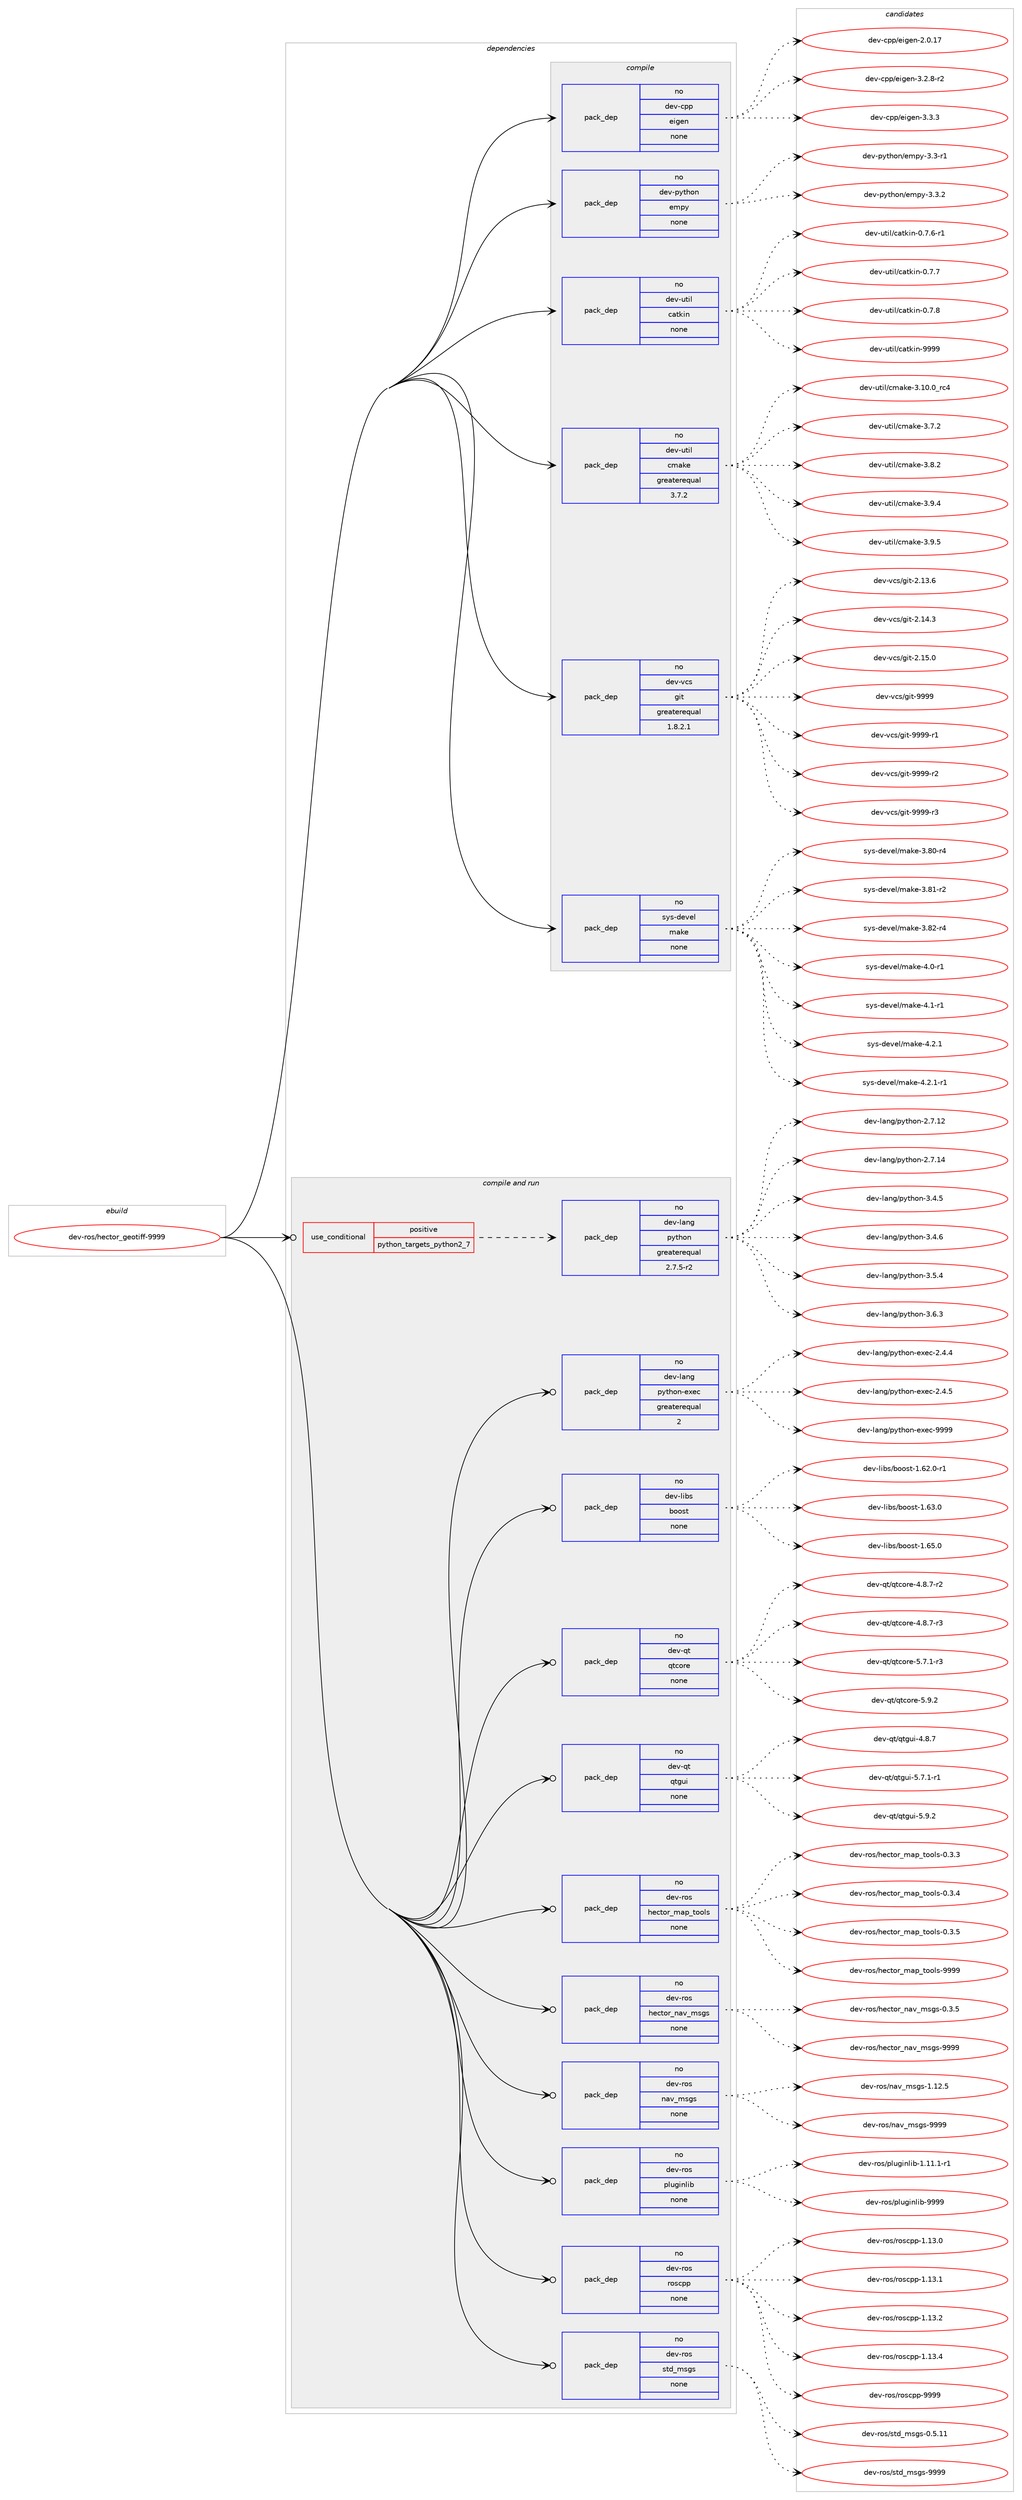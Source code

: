 digraph prolog {

# *************
# Graph options
# *************

newrank=true;
concentrate=true;
compound=true;
graph [rankdir=LR,fontname=Helvetica,fontsize=10,ranksep=1.5];#, ranksep=2.5, nodesep=0.2];
edge  [arrowhead=vee];
node  [fontname=Helvetica,fontsize=10];

# **********
# The ebuild
# **********

subgraph cluster_leftcol {
color=gray;
rank=same;
label=<<i>ebuild</i>>;
id [label="dev-ros/hector_geotiff-9999", color=red, width=4, href="../dev-ros/hector_geotiff-9999.svg"];
}

# ****************
# The dependencies
# ****************

subgraph cluster_midcol {
color=gray;
label=<<i>dependencies</i>>;
subgraph cluster_compile {
fillcolor="#eeeeee";
style=filled;
label=<<i>compile</i>>;
subgraph pack152525 {
dependency201941 [label=<<TABLE BORDER="0" CELLBORDER="1" CELLSPACING="0" CELLPADDING="4" WIDTH="220"><TR><TD ROWSPAN="6" CELLPADDING="30">pack_dep</TD></TR><TR><TD WIDTH="110">no</TD></TR><TR><TD>dev-cpp</TD></TR><TR><TD>eigen</TD></TR><TR><TD>none</TD></TR><TR><TD></TD></TR></TABLE>>, shape=none, color=blue];
}
id:e -> dependency201941:w [weight=20,style="solid",arrowhead="vee"];
subgraph pack152526 {
dependency201942 [label=<<TABLE BORDER="0" CELLBORDER="1" CELLSPACING="0" CELLPADDING="4" WIDTH="220"><TR><TD ROWSPAN="6" CELLPADDING="30">pack_dep</TD></TR><TR><TD WIDTH="110">no</TD></TR><TR><TD>dev-python</TD></TR><TR><TD>empy</TD></TR><TR><TD>none</TD></TR><TR><TD></TD></TR></TABLE>>, shape=none, color=blue];
}
id:e -> dependency201942:w [weight=20,style="solid",arrowhead="vee"];
subgraph pack152527 {
dependency201943 [label=<<TABLE BORDER="0" CELLBORDER="1" CELLSPACING="0" CELLPADDING="4" WIDTH="220"><TR><TD ROWSPAN="6" CELLPADDING="30">pack_dep</TD></TR><TR><TD WIDTH="110">no</TD></TR><TR><TD>dev-util</TD></TR><TR><TD>catkin</TD></TR><TR><TD>none</TD></TR><TR><TD></TD></TR></TABLE>>, shape=none, color=blue];
}
id:e -> dependency201943:w [weight=20,style="solid",arrowhead="vee"];
subgraph pack152528 {
dependency201944 [label=<<TABLE BORDER="0" CELLBORDER="1" CELLSPACING="0" CELLPADDING="4" WIDTH="220"><TR><TD ROWSPAN="6" CELLPADDING="30">pack_dep</TD></TR><TR><TD WIDTH="110">no</TD></TR><TR><TD>dev-util</TD></TR><TR><TD>cmake</TD></TR><TR><TD>greaterequal</TD></TR><TR><TD>3.7.2</TD></TR></TABLE>>, shape=none, color=blue];
}
id:e -> dependency201944:w [weight=20,style="solid",arrowhead="vee"];
subgraph pack152529 {
dependency201945 [label=<<TABLE BORDER="0" CELLBORDER="1" CELLSPACING="0" CELLPADDING="4" WIDTH="220"><TR><TD ROWSPAN="6" CELLPADDING="30">pack_dep</TD></TR><TR><TD WIDTH="110">no</TD></TR><TR><TD>dev-vcs</TD></TR><TR><TD>git</TD></TR><TR><TD>greaterequal</TD></TR><TR><TD>1.8.2.1</TD></TR></TABLE>>, shape=none, color=blue];
}
id:e -> dependency201945:w [weight=20,style="solid",arrowhead="vee"];
subgraph pack152530 {
dependency201946 [label=<<TABLE BORDER="0" CELLBORDER="1" CELLSPACING="0" CELLPADDING="4" WIDTH="220"><TR><TD ROWSPAN="6" CELLPADDING="30">pack_dep</TD></TR><TR><TD WIDTH="110">no</TD></TR><TR><TD>sys-devel</TD></TR><TR><TD>make</TD></TR><TR><TD>none</TD></TR><TR><TD></TD></TR></TABLE>>, shape=none, color=blue];
}
id:e -> dependency201946:w [weight=20,style="solid",arrowhead="vee"];
}
subgraph cluster_compileandrun {
fillcolor="#eeeeee";
style=filled;
label=<<i>compile and run</i>>;
subgraph cond45429 {
dependency201947 [label=<<TABLE BORDER="0" CELLBORDER="1" CELLSPACING="0" CELLPADDING="4"><TR><TD ROWSPAN="3" CELLPADDING="10">use_conditional</TD></TR><TR><TD>positive</TD></TR><TR><TD>python_targets_python2_7</TD></TR></TABLE>>, shape=none, color=red];
subgraph pack152531 {
dependency201948 [label=<<TABLE BORDER="0" CELLBORDER="1" CELLSPACING="0" CELLPADDING="4" WIDTH="220"><TR><TD ROWSPAN="6" CELLPADDING="30">pack_dep</TD></TR><TR><TD WIDTH="110">no</TD></TR><TR><TD>dev-lang</TD></TR><TR><TD>python</TD></TR><TR><TD>greaterequal</TD></TR><TR><TD>2.7.5-r2</TD></TR></TABLE>>, shape=none, color=blue];
}
dependency201947:e -> dependency201948:w [weight=20,style="dashed",arrowhead="vee"];
}
id:e -> dependency201947:w [weight=20,style="solid",arrowhead="odotvee"];
subgraph pack152532 {
dependency201949 [label=<<TABLE BORDER="0" CELLBORDER="1" CELLSPACING="0" CELLPADDING="4" WIDTH="220"><TR><TD ROWSPAN="6" CELLPADDING="30">pack_dep</TD></TR><TR><TD WIDTH="110">no</TD></TR><TR><TD>dev-lang</TD></TR><TR><TD>python-exec</TD></TR><TR><TD>greaterequal</TD></TR><TR><TD>2</TD></TR></TABLE>>, shape=none, color=blue];
}
id:e -> dependency201949:w [weight=20,style="solid",arrowhead="odotvee"];
subgraph pack152533 {
dependency201950 [label=<<TABLE BORDER="0" CELLBORDER="1" CELLSPACING="0" CELLPADDING="4" WIDTH="220"><TR><TD ROWSPAN="6" CELLPADDING="30">pack_dep</TD></TR><TR><TD WIDTH="110">no</TD></TR><TR><TD>dev-libs</TD></TR><TR><TD>boost</TD></TR><TR><TD>none</TD></TR><TR><TD></TD></TR></TABLE>>, shape=none, color=blue];
}
id:e -> dependency201950:w [weight=20,style="solid",arrowhead="odotvee"];
subgraph pack152534 {
dependency201951 [label=<<TABLE BORDER="0" CELLBORDER="1" CELLSPACING="0" CELLPADDING="4" WIDTH="220"><TR><TD ROWSPAN="6" CELLPADDING="30">pack_dep</TD></TR><TR><TD WIDTH="110">no</TD></TR><TR><TD>dev-qt</TD></TR><TR><TD>qtcore</TD></TR><TR><TD>none</TD></TR><TR><TD></TD></TR></TABLE>>, shape=none, color=blue];
}
id:e -> dependency201951:w [weight=20,style="solid",arrowhead="odotvee"];
subgraph pack152535 {
dependency201952 [label=<<TABLE BORDER="0" CELLBORDER="1" CELLSPACING="0" CELLPADDING="4" WIDTH="220"><TR><TD ROWSPAN="6" CELLPADDING="30">pack_dep</TD></TR><TR><TD WIDTH="110">no</TD></TR><TR><TD>dev-qt</TD></TR><TR><TD>qtgui</TD></TR><TR><TD>none</TD></TR><TR><TD></TD></TR></TABLE>>, shape=none, color=blue];
}
id:e -> dependency201952:w [weight=20,style="solid",arrowhead="odotvee"];
subgraph pack152536 {
dependency201953 [label=<<TABLE BORDER="0" CELLBORDER="1" CELLSPACING="0" CELLPADDING="4" WIDTH="220"><TR><TD ROWSPAN="6" CELLPADDING="30">pack_dep</TD></TR><TR><TD WIDTH="110">no</TD></TR><TR><TD>dev-ros</TD></TR><TR><TD>hector_map_tools</TD></TR><TR><TD>none</TD></TR><TR><TD></TD></TR></TABLE>>, shape=none, color=blue];
}
id:e -> dependency201953:w [weight=20,style="solid",arrowhead="odotvee"];
subgraph pack152537 {
dependency201954 [label=<<TABLE BORDER="0" CELLBORDER="1" CELLSPACING="0" CELLPADDING="4" WIDTH="220"><TR><TD ROWSPAN="6" CELLPADDING="30">pack_dep</TD></TR><TR><TD WIDTH="110">no</TD></TR><TR><TD>dev-ros</TD></TR><TR><TD>hector_nav_msgs</TD></TR><TR><TD>none</TD></TR><TR><TD></TD></TR></TABLE>>, shape=none, color=blue];
}
id:e -> dependency201954:w [weight=20,style="solid",arrowhead="odotvee"];
subgraph pack152538 {
dependency201955 [label=<<TABLE BORDER="0" CELLBORDER="1" CELLSPACING="0" CELLPADDING="4" WIDTH="220"><TR><TD ROWSPAN="6" CELLPADDING="30">pack_dep</TD></TR><TR><TD WIDTH="110">no</TD></TR><TR><TD>dev-ros</TD></TR><TR><TD>nav_msgs</TD></TR><TR><TD>none</TD></TR><TR><TD></TD></TR></TABLE>>, shape=none, color=blue];
}
id:e -> dependency201955:w [weight=20,style="solid",arrowhead="odotvee"];
subgraph pack152539 {
dependency201956 [label=<<TABLE BORDER="0" CELLBORDER="1" CELLSPACING="0" CELLPADDING="4" WIDTH="220"><TR><TD ROWSPAN="6" CELLPADDING="30">pack_dep</TD></TR><TR><TD WIDTH="110">no</TD></TR><TR><TD>dev-ros</TD></TR><TR><TD>pluginlib</TD></TR><TR><TD>none</TD></TR><TR><TD></TD></TR></TABLE>>, shape=none, color=blue];
}
id:e -> dependency201956:w [weight=20,style="solid",arrowhead="odotvee"];
subgraph pack152540 {
dependency201957 [label=<<TABLE BORDER="0" CELLBORDER="1" CELLSPACING="0" CELLPADDING="4" WIDTH="220"><TR><TD ROWSPAN="6" CELLPADDING="30">pack_dep</TD></TR><TR><TD WIDTH="110">no</TD></TR><TR><TD>dev-ros</TD></TR><TR><TD>roscpp</TD></TR><TR><TD>none</TD></TR><TR><TD></TD></TR></TABLE>>, shape=none, color=blue];
}
id:e -> dependency201957:w [weight=20,style="solid",arrowhead="odotvee"];
subgraph pack152541 {
dependency201958 [label=<<TABLE BORDER="0" CELLBORDER="1" CELLSPACING="0" CELLPADDING="4" WIDTH="220"><TR><TD ROWSPAN="6" CELLPADDING="30">pack_dep</TD></TR><TR><TD WIDTH="110">no</TD></TR><TR><TD>dev-ros</TD></TR><TR><TD>std_msgs</TD></TR><TR><TD>none</TD></TR><TR><TD></TD></TR></TABLE>>, shape=none, color=blue];
}
id:e -> dependency201958:w [weight=20,style="solid",arrowhead="odotvee"];
}
subgraph cluster_run {
fillcolor="#eeeeee";
style=filled;
label=<<i>run</i>>;
}
}

# **************
# The candidates
# **************

subgraph cluster_choices {
rank=same;
color=gray;
label=<<i>candidates</i>>;

subgraph choice152525 {
color=black;
nodesep=1;
choice10010111845991121124710110510310111045504648464955 [label="dev-cpp/eigen-2.0.17", color=red, width=4,href="../dev-cpp/eigen-2.0.17.svg"];
choice1001011184599112112471011051031011104551465046564511450 [label="dev-cpp/eigen-3.2.8-r2", color=red, width=4,href="../dev-cpp/eigen-3.2.8-r2.svg"];
choice100101118459911211247101105103101110455146514651 [label="dev-cpp/eigen-3.3.3", color=red, width=4,href="../dev-cpp/eigen-3.3.3.svg"];
dependency201941:e -> choice10010111845991121124710110510310111045504648464955:w [style=dotted,weight="100"];
dependency201941:e -> choice1001011184599112112471011051031011104551465046564511450:w [style=dotted,weight="100"];
dependency201941:e -> choice100101118459911211247101105103101110455146514651:w [style=dotted,weight="100"];
}
subgraph choice152526 {
color=black;
nodesep=1;
choice1001011184511212111610411111047101109112121455146514511449 [label="dev-python/empy-3.3-r1", color=red, width=4,href="../dev-python/empy-3.3-r1.svg"];
choice1001011184511212111610411111047101109112121455146514650 [label="dev-python/empy-3.3.2", color=red, width=4,href="../dev-python/empy-3.3.2.svg"];
dependency201942:e -> choice1001011184511212111610411111047101109112121455146514511449:w [style=dotted,weight="100"];
dependency201942:e -> choice1001011184511212111610411111047101109112121455146514650:w [style=dotted,weight="100"];
}
subgraph choice152527 {
color=black;
nodesep=1;
choice100101118451171161051084799971161071051104548465546544511449 [label="dev-util/catkin-0.7.6-r1", color=red, width=4,href="../dev-util/catkin-0.7.6-r1.svg"];
choice10010111845117116105108479997116107105110454846554655 [label="dev-util/catkin-0.7.7", color=red, width=4,href="../dev-util/catkin-0.7.7.svg"];
choice10010111845117116105108479997116107105110454846554656 [label="dev-util/catkin-0.7.8", color=red, width=4,href="../dev-util/catkin-0.7.8.svg"];
choice100101118451171161051084799971161071051104557575757 [label="dev-util/catkin-9999", color=red, width=4,href="../dev-util/catkin-9999.svg"];
dependency201943:e -> choice100101118451171161051084799971161071051104548465546544511449:w [style=dotted,weight="100"];
dependency201943:e -> choice10010111845117116105108479997116107105110454846554655:w [style=dotted,weight="100"];
dependency201943:e -> choice10010111845117116105108479997116107105110454846554656:w [style=dotted,weight="100"];
dependency201943:e -> choice100101118451171161051084799971161071051104557575757:w [style=dotted,weight="100"];
}
subgraph choice152528 {
color=black;
nodesep=1;
choice1001011184511711610510847991099710710145514649484648951149952 [label="dev-util/cmake-3.10.0_rc4", color=red, width=4,href="../dev-util/cmake-3.10.0_rc4.svg"];
choice10010111845117116105108479910997107101455146554650 [label="dev-util/cmake-3.7.2", color=red, width=4,href="../dev-util/cmake-3.7.2.svg"];
choice10010111845117116105108479910997107101455146564650 [label="dev-util/cmake-3.8.2", color=red, width=4,href="../dev-util/cmake-3.8.2.svg"];
choice10010111845117116105108479910997107101455146574652 [label="dev-util/cmake-3.9.4", color=red, width=4,href="../dev-util/cmake-3.9.4.svg"];
choice10010111845117116105108479910997107101455146574653 [label="dev-util/cmake-3.9.5", color=red, width=4,href="../dev-util/cmake-3.9.5.svg"];
dependency201944:e -> choice1001011184511711610510847991099710710145514649484648951149952:w [style=dotted,weight="100"];
dependency201944:e -> choice10010111845117116105108479910997107101455146554650:w [style=dotted,weight="100"];
dependency201944:e -> choice10010111845117116105108479910997107101455146564650:w [style=dotted,weight="100"];
dependency201944:e -> choice10010111845117116105108479910997107101455146574652:w [style=dotted,weight="100"];
dependency201944:e -> choice10010111845117116105108479910997107101455146574653:w [style=dotted,weight="100"];
}
subgraph choice152529 {
color=black;
nodesep=1;
choice10010111845118991154710310511645504649514654 [label="dev-vcs/git-2.13.6", color=red, width=4,href="../dev-vcs/git-2.13.6.svg"];
choice10010111845118991154710310511645504649524651 [label="dev-vcs/git-2.14.3", color=red, width=4,href="../dev-vcs/git-2.14.3.svg"];
choice10010111845118991154710310511645504649534648 [label="dev-vcs/git-2.15.0", color=red, width=4,href="../dev-vcs/git-2.15.0.svg"];
choice1001011184511899115471031051164557575757 [label="dev-vcs/git-9999", color=red, width=4,href="../dev-vcs/git-9999.svg"];
choice10010111845118991154710310511645575757574511449 [label="dev-vcs/git-9999-r1", color=red, width=4,href="../dev-vcs/git-9999-r1.svg"];
choice10010111845118991154710310511645575757574511450 [label="dev-vcs/git-9999-r2", color=red, width=4,href="../dev-vcs/git-9999-r2.svg"];
choice10010111845118991154710310511645575757574511451 [label="dev-vcs/git-9999-r3", color=red, width=4,href="../dev-vcs/git-9999-r3.svg"];
dependency201945:e -> choice10010111845118991154710310511645504649514654:w [style=dotted,weight="100"];
dependency201945:e -> choice10010111845118991154710310511645504649524651:w [style=dotted,weight="100"];
dependency201945:e -> choice10010111845118991154710310511645504649534648:w [style=dotted,weight="100"];
dependency201945:e -> choice1001011184511899115471031051164557575757:w [style=dotted,weight="100"];
dependency201945:e -> choice10010111845118991154710310511645575757574511449:w [style=dotted,weight="100"];
dependency201945:e -> choice10010111845118991154710310511645575757574511450:w [style=dotted,weight="100"];
dependency201945:e -> choice10010111845118991154710310511645575757574511451:w [style=dotted,weight="100"];
}
subgraph choice152530 {
color=black;
nodesep=1;
choice11512111545100101118101108471099710710145514656484511452 [label="sys-devel/make-3.80-r4", color=red, width=4,href="../sys-devel/make-3.80-r4.svg"];
choice11512111545100101118101108471099710710145514656494511450 [label="sys-devel/make-3.81-r2", color=red, width=4,href="../sys-devel/make-3.81-r2.svg"];
choice11512111545100101118101108471099710710145514656504511452 [label="sys-devel/make-3.82-r4", color=red, width=4,href="../sys-devel/make-3.82-r4.svg"];
choice115121115451001011181011084710997107101455246484511449 [label="sys-devel/make-4.0-r1", color=red, width=4,href="../sys-devel/make-4.0-r1.svg"];
choice115121115451001011181011084710997107101455246494511449 [label="sys-devel/make-4.1-r1", color=red, width=4,href="../sys-devel/make-4.1-r1.svg"];
choice115121115451001011181011084710997107101455246504649 [label="sys-devel/make-4.2.1", color=red, width=4,href="../sys-devel/make-4.2.1.svg"];
choice1151211154510010111810110847109971071014552465046494511449 [label="sys-devel/make-4.2.1-r1", color=red, width=4,href="../sys-devel/make-4.2.1-r1.svg"];
dependency201946:e -> choice11512111545100101118101108471099710710145514656484511452:w [style=dotted,weight="100"];
dependency201946:e -> choice11512111545100101118101108471099710710145514656494511450:w [style=dotted,weight="100"];
dependency201946:e -> choice11512111545100101118101108471099710710145514656504511452:w [style=dotted,weight="100"];
dependency201946:e -> choice115121115451001011181011084710997107101455246484511449:w [style=dotted,weight="100"];
dependency201946:e -> choice115121115451001011181011084710997107101455246494511449:w [style=dotted,weight="100"];
dependency201946:e -> choice115121115451001011181011084710997107101455246504649:w [style=dotted,weight="100"];
dependency201946:e -> choice1151211154510010111810110847109971071014552465046494511449:w [style=dotted,weight="100"];
}
subgraph choice152531 {
color=black;
nodesep=1;
choice10010111845108971101034711212111610411111045504655464950 [label="dev-lang/python-2.7.12", color=red, width=4,href="../dev-lang/python-2.7.12.svg"];
choice10010111845108971101034711212111610411111045504655464952 [label="dev-lang/python-2.7.14", color=red, width=4,href="../dev-lang/python-2.7.14.svg"];
choice100101118451089711010347112121116104111110455146524653 [label="dev-lang/python-3.4.5", color=red, width=4,href="../dev-lang/python-3.4.5.svg"];
choice100101118451089711010347112121116104111110455146524654 [label="dev-lang/python-3.4.6", color=red, width=4,href="../dev-lang/python-3.4.6.svg"];
choice100101118451089711010347112121116104111110455146534652 [label="dev-lang/python-3.5.4", color=red, width=4,href="../dev-lang/python-3.5.4.svg"];
choice100101118451089711010347112121116104111110455146544651 [label="dev-lang/python-3.6.3", color=red, width=4,href="../dev-lang/python-3.6.3.svg"];
dependency201948:e -> choice10010111845108971101034711212111610411111045504655464950:w [style=dotted,weight="100"];
dependency201948:e -> choice10010111845108971101034711212111610411111045504655464952:w [style=dotted,weight="100"];
dependency201948:e -> choice100101118451089711010347112121116104111110455146524653:w [style=dotted,weight="100"];
dependency201948:e -> choice100101118451089711010347112121116104111110455146524654:w [style=dotted,weight="100"];
dependency201948:e -> choice100101118451089711010347112121116104111110455146534652:w [style=dotted,weight="100"];
dependency201948:e -> choice100101118451089711010347112121116104111110455146544651:w [style=dotted,weight="100"];
}
subgraph choice152532 {
color=black;
nodesep=1;
choice1001011184510897110103471121211161041111104510112010199455046524652 [label="dev-lang/python-exec-2.4.4", color=red, width=4,href="../dev-lang/python-exec-2.4.4.svg"];
choice1001011184510897110103471121211161041111104510112010199455046524653 [label="dev-lang/python-exec-2.4.5", color=red, width=4,href="../dev-lang/python-exec-2.4.5.svg"];
choice10010111845108971101034711212111610411111045101120101994557575757 [label="dev-lang/python-exec-9999", color=red, width=4,href="../dev-lang/python-exec-9999.svg"];
dependency201949:e -> choice1001011184510897110103471121211161041111104510112010199455046524652:w [style=dotted,weight="100"];
dependency201949:e -> choice1001011184510897110103471121211161041111104510112010199455046524653:w [style=dotted,weight="100"];
dependency201949:e -> choice10010111845108971101034711212111610411111045101120101994557575757:w [style=dotted,weight="100"];
}
subgraph choice152533 {
color=black;
nodesep=1;
choice10010111845108105981154798111111115116454946545046484511449 [label="dev-libs/boost-1.62.0-r1", color=red, width=4,href="../dev-libs/boost-1.62.0-r1.svg"];
choice1001011184510810598115479811111111511645494654514648 [label="dev-libs/boost-1.63.0", color=red, width=4,href="../dev-libs/boost-1.63.0.svg"];
choice1001011184510810598115479811111111511645494654534648 [label="dev-libs/boost-1.65.0", color=red, width=4,href="../dev-libs/boost-1.65.0.svg"];
dependency201950:e -> choice10010111845108105981154798111111115116454946545046484511449:w [style=dotted,weight="100"];
dependency201950:e -> choice1001011184510810598115479811111111511645494654514648:w [style=dotted,weight="100"];
dependency201950:e -> choice1001011184510810598115479811111111511645494654534648:w [style=dotted,weight="100"];
}
subgraph choice152534 {
color=black;
nodesep=1;
choice1001011184511311647113116991111141014552465646554511450 [label="dev-qt/qtcore-4.8.7-r2", color=red, width=4,href="../dev-qt/qtcore-4.8.7-r2.svg"];
choice1001011184511311647113116991111141014552465646554511451 [label="dev-qt/qtcore-4.8.7-r3", color=red, width=4,href="../dev-qt/qtcore-4.8.7-r3.svg"];
choice1001011184511311647113116991111141014553465546494511451 [label="dev-qt/qtcore-5.7.1-r3", color=red, width=4,href="../dev-qt/qtcore-5.7.1-r3.svg"];
choice100101118451131164711311699111114101455346574650 [label="dev-qt/qtcore-5.9.2", color=red, width=4,href="../dev-qt/qtcore-5.9.2.svg"];
dependency201951:e -> choice1001011184511311647113116991111141014552465646554511450:w [style=dotted,weight="100"];
dependency201951:e -> choice1001011184511311647113116991111141014552465646554511451:w [style=dotted,weight="100"];
dependency201951:e -> choice1001011184511311647113116991111141014553465546494511451:w [style=dotted,weight="100"];
dependency201951:e -> choice100101118451131164711311699111114101455346574650:w [style=dotted,weight="100"];
}
subgraph choice152535 {
color=black;
nodesep=1;
choice1001011184511311647113116103117105455246564655 [label="dev-qt/qtgui-4.8.7", color=red, width=4,href="../dev-qt/qtgui-4.8.7.svg"];
choice10010111845113116471131161031171054553465546494511449 [label="dev-qt/qtgui-5.7.1-r1", color=red, width=4,href="../dev-qt/qtgui-5.7.1-r1.svg"];
choice1001011184511311647113116103117105455346574650 [label="dev-qt/qtgui-5.9.2", color=red, width=4,href="../dev-qt/qtgui-5.9.2.svg"];
dependency201952:e -> choice1001011184511311647113116103117105455246564655:w [style=dotted,weight="100"];
dependency201952:e -> choice10010111845113116471131161031171054553465546494511449:w [style=dotted,weight="100"];
dependency201952:e -> choice1001011184511311647113116103117105455346574650:w [style=dotted,weight="100"];
}
subgraph choice152536 {
color=black;
nodesep=1;
choice100101118451141111154710410199116111114951099711295116111111108115454846514651 [label="dev-ros/hector_map_tools-0.3.3", color=red, width=4,href="../dev-ros/hector_map_tools-0.3.3.svg"];
choice100101118451141111154710410199116111114951099711295116111111108115454846514652 [label="dev-ros/hector_map_tools-0.3.4", color=red, width=4,href="../dev-ros/hector_map_tools-0.3.4.svg"];
choice100101118451141111154710410199116111114951099711295116111111108115454846514653 [label="dev-ros/hector_map_tools-0.3.5", color=red, width=4,href="../dev-ros/hector_map_tools-0.3.5.svg"];
choice1001011184511411111547104101991161111149510997112951161111111081154557575757 [label="dev-ros/hector_map_tools-9999", color=red, width=4,href="../dev-ros/hector_map_tools-9999.svg"];
dependency201953:e -> choice100101118451141111154710410199116111114951099711295116111111108115454846514651:w [style=dotted,weight="100"];
dependency201953:e -> choice100101118451141111154710410199116111114951099711295116111111108115454846514652:w [style=dotted,weight="100"];
dependency201953:e -> choice100101118451141111154710410199116111114951099711295116111111108115454846514653:w [style=dotted,weight="100"];
dependency201953:e -> choice1001011184511411111547104101991161111149510997112951161111111081154557575757:w [style=dotted,weight="100"];
}
subgraph choice152537 {
color=black;
nodesep=1;
choice100101118451141111154710410199116111114951109711895109115103115454846514653 [label="dev-ros/hector_nav_msgs-0.3.5", color=red, width=4,href="../dev-ros/hector_nav_msgs-0.3.5.svg"];
choice1001011184511411111547104101991161111149511097118951091151031154557575757 [label="dev-ros/hector_nav_msgs-9999", color=red, width=4,href="../dev-ros/hector_nav_msgs-9999.svg"];
dependency201954:e -> choice100101118451141111154710410199116111114951109711895109115103115454846514653:w [style=dotted,weight="100"];
dependency201954:e -> choice1001011184511411111547104101991161111149511097118951091151031154557575757:w [style=dotted,weight="100"];
}
subgraph choice152538 {
color=black;
nodesep=1;
choice1001011184511411111547110971189510911510311545494649504653 [label="dev-ros/nav_msgs-1.12.5", color=red, width=4,href="../dev-ros/nav_msgs-1.12.5.svg"];
choice100101118451141111154711097118951091151031154557575757 [label="dev-ros/nav_msgs-9999", color=red, width=4,href="../dev-ros/nav_msgs-9999.svg"];
dependency201955:e -> choice1001011184511411111547110971189510911510311545494649504653:w [style=dotted,weight="100"];
dependency201955:e -> choice100101118451141111154711097118951091151031154557575757:w [style=dotted,weight="100"];
}
subgraph choice152539 {
color=black;
nodesep=1;
choice100101118451141111154711210811710310511010810598454946494946494511449 [label="dev-ros/pluginlib-1.11.1-r1", color=red, width=4,href="../dev-ros/pluginlib-1.11.1-r1.svg"];
choice1001011184511411111547112108117103105110108105984557575757 [label="dev-ros/pluginlib-9999", color=red, width=4,href="../dev-ros/pluginlib-9999.svg"];
dependency201956:e -> choice100101118451141111154711210811710310511010810598454946494946494511449:w [style=dotted,weight="100"];
dependency201956:e -> choice1001011184511411111547112108117103105110108105984557575757:w [style=dotted,weight="100"];
}
subgraph choice152540 {
color=black;
nodesep=1;
choice10010111845114111115471141111159911211245494649514648 [label="dev-ros/roscpp-1.13.0", color=red, width=4,href="../dev-ros/roscpp-1.13.0.svg"];
choice10010111845114111115471141111159911211245494649514649 [label="dev-ros/roscpp-1.13.1", color=red, width=4,href="../dev-ros/roscpp-1.13.1.svg"];
choice10010111845114111115471141111159911211245494649514650 [label="dev-ros/roscpp-1.13.2", color=red, width=4,href="../dev-ros/roscpp-1.13.2.svg"];
choice10010111845114111115471141111159911211245494649514652 [label="dev-ros/roscpp-1.13.4", color=red, width=4,href="../dev-ros/roscpp-1.13.4.svg"];
choice1001011184511411111547114111115991121124557575757 [label="dev-ros/roscpp-9999", color=red, width=4,href="../dev-ros/roscpp-9999.svg"];
dependency201957:e -> choice10010111845114111115471141111159911211245494649514648:w [style=dotted,weight="100"];
dependency201957:e -> choice10010111845114111115471141111159911211245494649514649:w [style=dotted,weight="100"];
dependency201957:e -> choice10010111845114111115471141111159911211245494649514650:w [style=dotted,weight="100"];
dependency201957:e -> choice10010111845114111115471141111159911211245494649514652:w [style=dotted,weight="100"];
dependency201957:e -> choice1001011184511411111547114111115991121124557575757:w [style=dotted,weight="100"];
}
subgraph choice152541 {
color=black;
nodesep=1;
choice10010111845114111115471151161009510911510311545484653464949 [label="dev-ros/std_msgs-0.5.11", color=red, width=4,href="../dev-ros/std_msgs-0.5.11.svg"];
choice1001011184511411111547115116100951091151031154557575757 [label="dev-ros/std_msgs-9999", color=red, width=4,href="../dev-ros/std_msgs-9999.svg"];
dependency201958:e -> choice10010111845114111115471151161009510911510311545484653464949:w [style=dotted,weight="100"];
dependency201958:e -> choice1001011184511411111547115116100951091151031154557575757:w [style=dotted,weight="100"];
}
}

}
